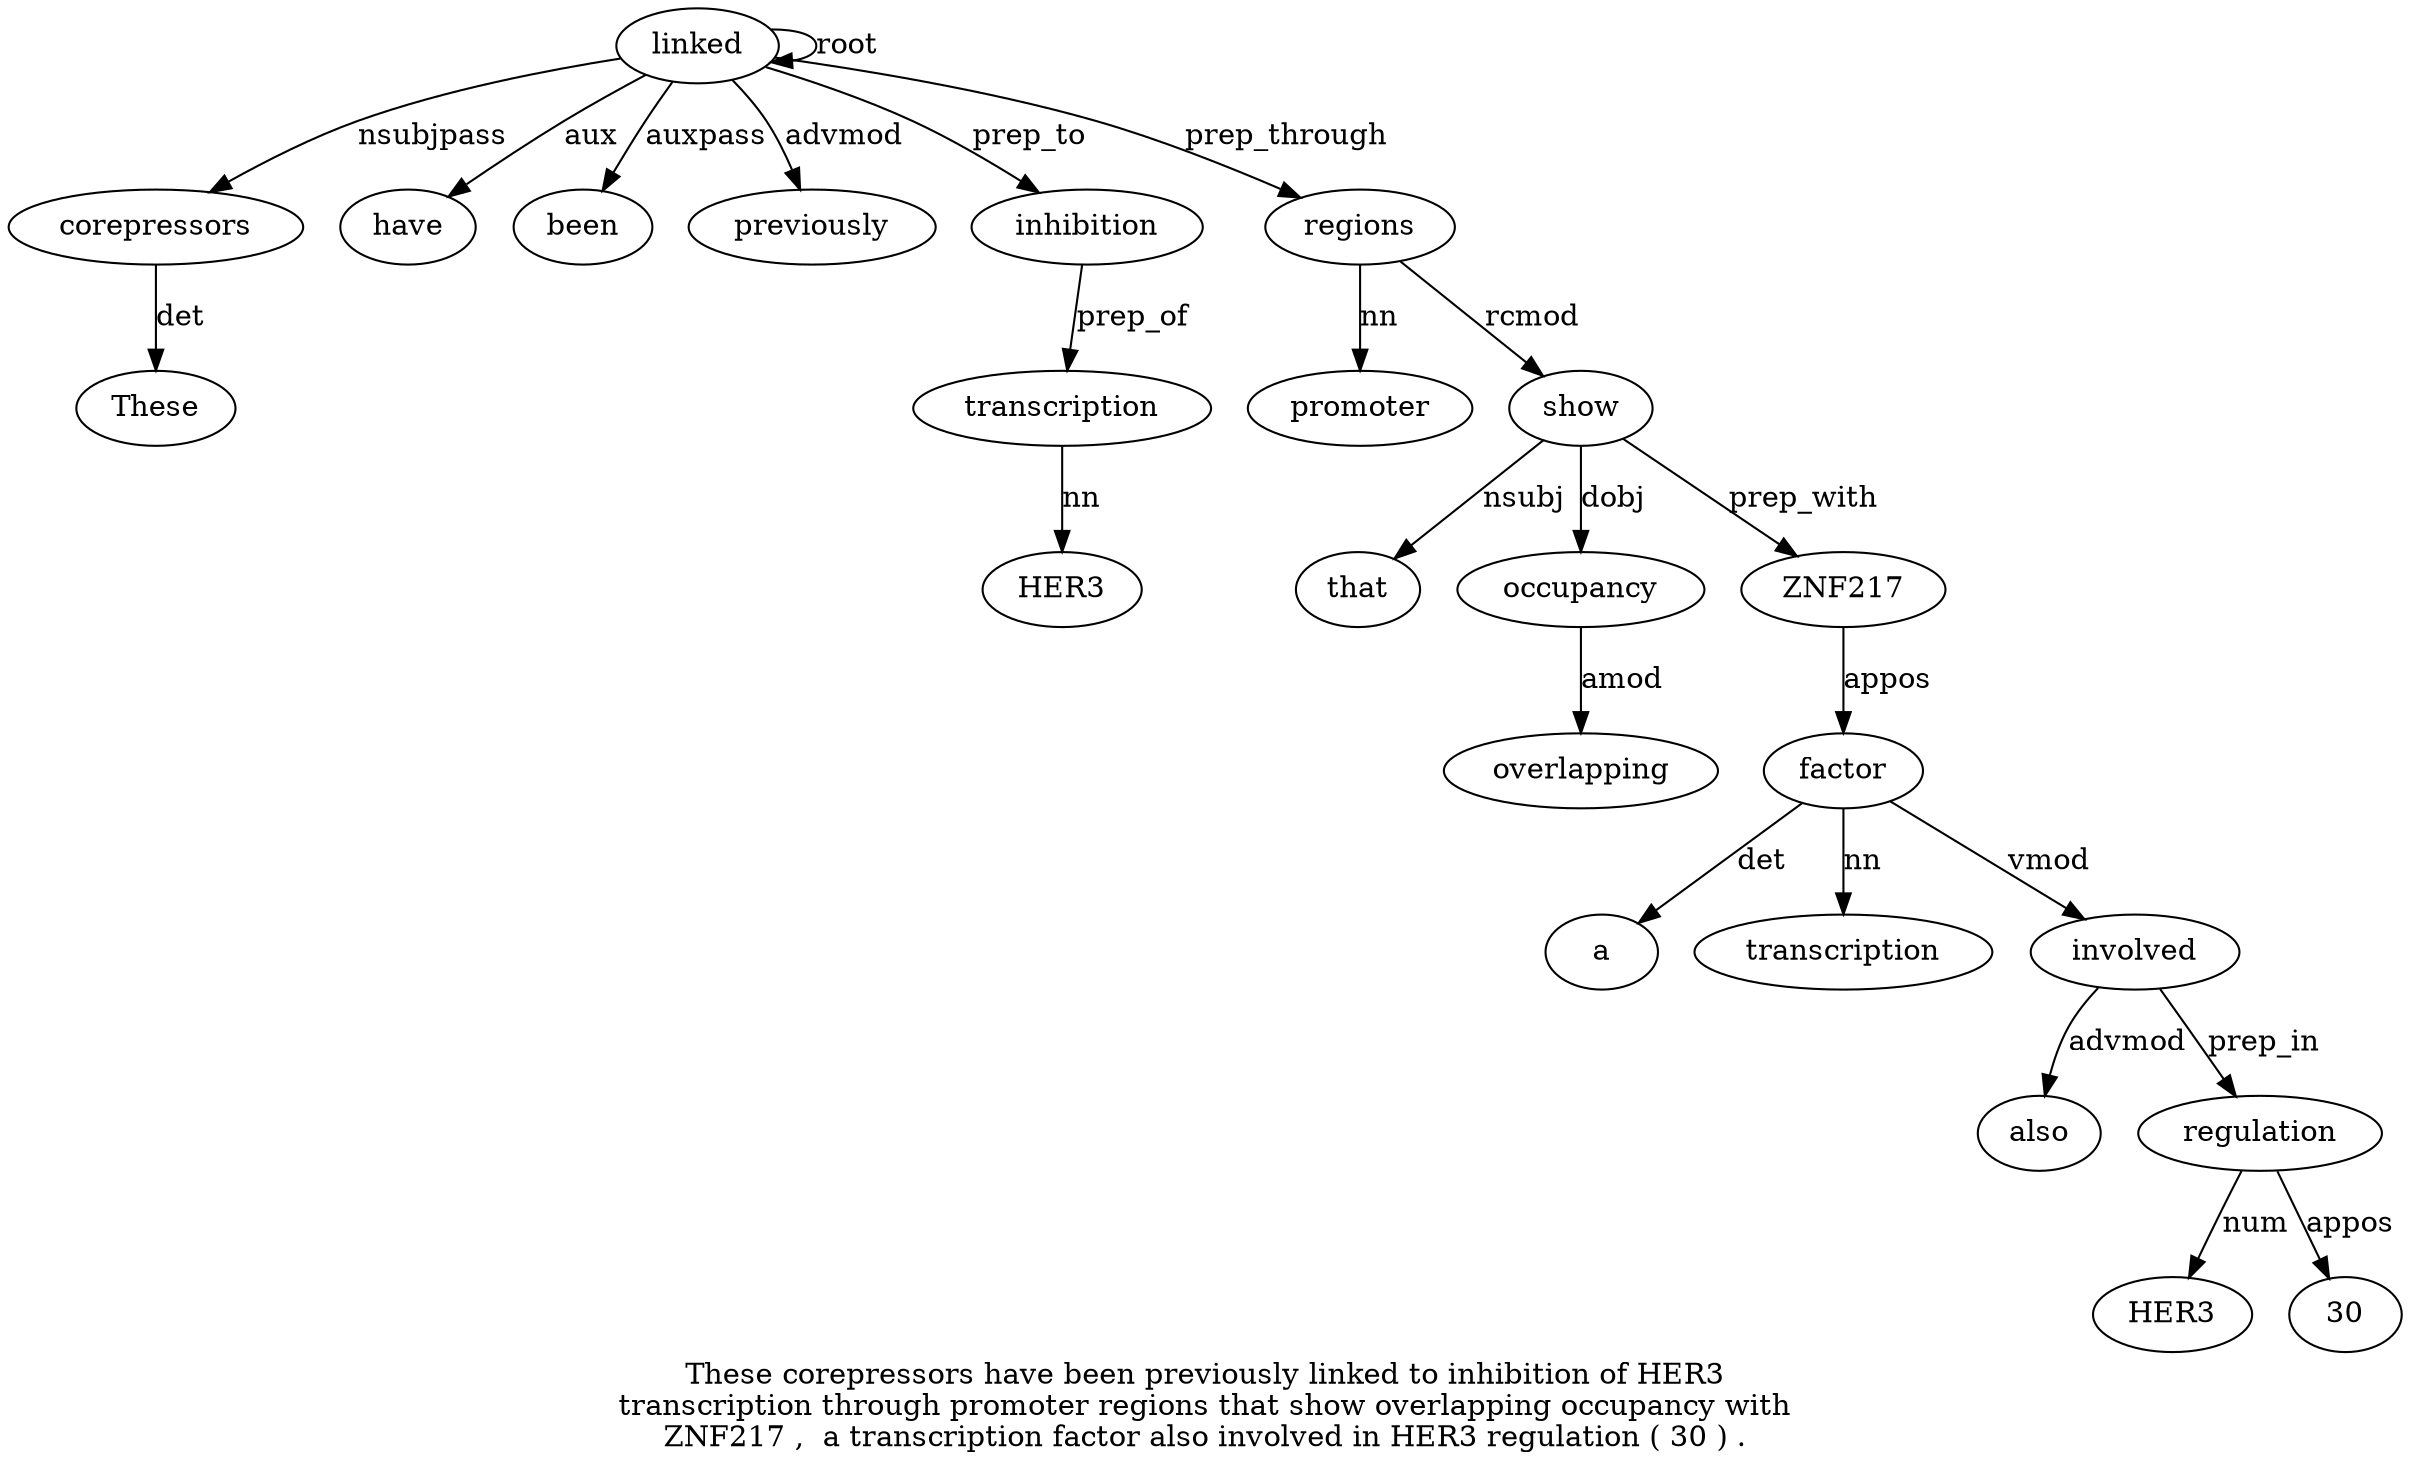 digraph "These corepressors have been previously linked to inhibition of HER3 transcription through promoter regions that show overlapping occupancy with ZNF217 ,  a transcription factor also involved in HER3 regulation ( 30 ) ." {
label="These corepressors have been previously linked to inhibition of HER3
transcription through promoter regions that show overlapping occupancy with
ZNF217 ,  a transcription factor also involved in HER3 regulation ( 30 ) .";
corepressors2 [style=filled, fillcolor=white, label=corepressors];
These1 [style=filled, fillcolor=white, label=These];
corepressors2 -> These1  [label=det];
linked6 [style=filled, fillcolor=white, label=linked];
linked6 -> corepressors2  [label=nsubjpass];
have3 [style=filled, fillcolor=white, label=have];
linked6 -> have3  [label=aux];
been4 [style=filled, fillcolor=white, label=been];
linked6 -> been4  [label=auxpass];
previously5 [style=filled, fillcolor=white, label=previously];
linked6 -> previously5  [label=advmod];
linked6 -> linked6  [label=root];
inhibition8 [style=filled, fillcolor=white, label=inhibition];
linked6 -> inhibition8  [label=prep_to];
transcription11 [style=filled, fillcolor=white, label=transcription];
HER310 [style=filled, fillcolor=white, label=HER3];
transcription11 -> HER310  [label=nn];
inhibition8 -> transcription11  [label=prep_of];
regions14 [style=filled, fillcolor=white, label=regions];
promoter13 [style=filled, fillcolor=white, label=promoter];
regions14 -> promoter13  [label=nn];
linked6 -> regions14  [label=prep_through];
show16 [style=filled, fillcolor=white, label=show];
that15 [style=filled, fillcolor=white, label=that];
show16 -> that15  [label=nsubj];
regions14 -> show16  [label=rcmod];
occupancy18 [style=filled, fillcolor=white, label=occupancy];
overlapping17 [style=filled, fillcolor=white, label=overlapping];
occupancy18 -> overlapping17  [label=amod];
show16 -> occupancy18  [label=dobj];
ZNF21720 [style=filled, fillcolor=white, label=ZNF217];
show16 -> ZNF21720  [label=prep_with];
factor24 [style=filled, fillcolor=white, label=factor];
a22 [style=filled, fillcolor=white, label=a];
factor24 -> a22  [label=det];
transcription23 [style=filled, fillcolor=white, label=transcription];
factor24 -> transcription23  [label=nn];
ZNF21720 -> factor24  [label=appos];
involved26 [style=filled, fillcolor=white, label=involved];
also25 [style=filled, fillcolor=white, label=also];
involved26 -> also25  [label=advmod];
factor24 -> involved26  [label=vmod];
regulation29 [style=filled, fillcolor=white, label=regulation];
HER328 [style=filled, fillcolor=white, label=HER3];
regulation29 -> HER328  [label=num];
involved26 -> regulation29  [label=prep_in];
3031 [style=filled, fillcolor=white, label=30];
regulation29 -> 3031  [label=appos];
}
